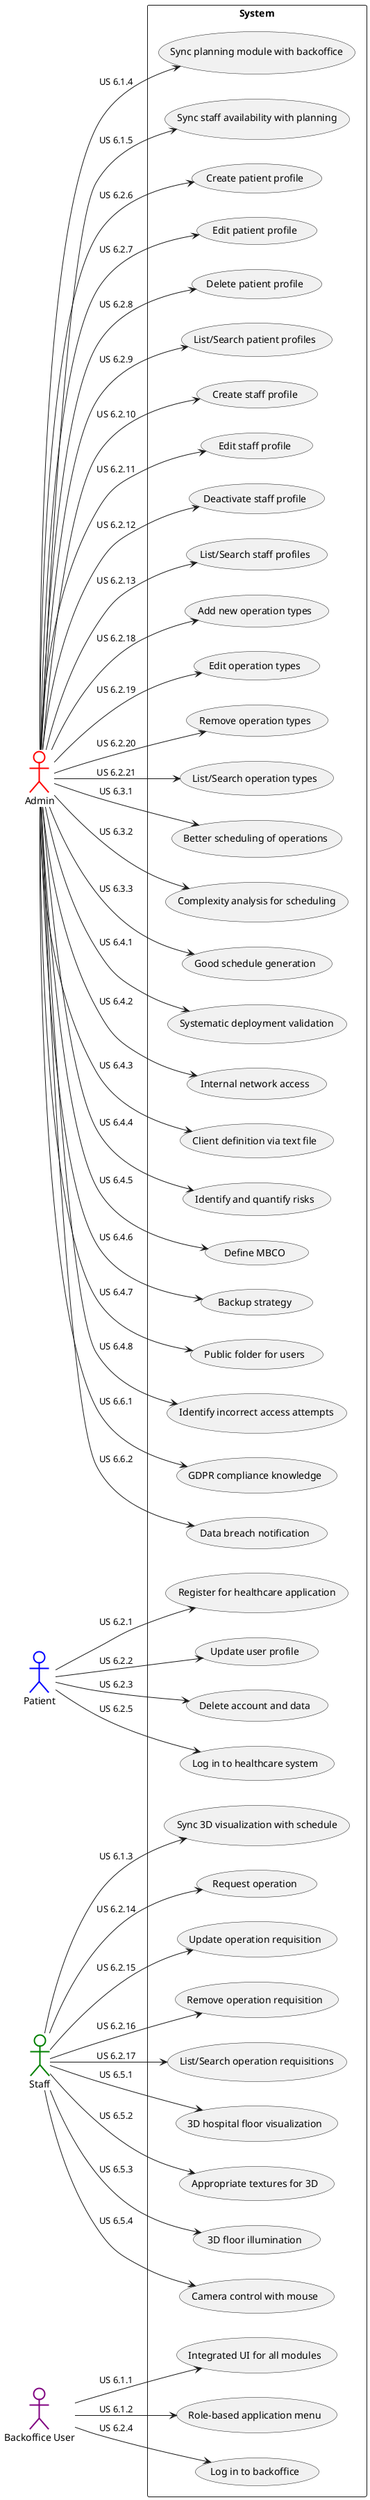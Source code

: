 @startuml use-case-diagram-sprintB

left to right direction

actor "Admin" as AD #white;line:red;line.bold;text:black
actor "Patient" as PA #white;line:blue;line.bold;text:black
actor "Staff" as ST #white;line:green;line.bold;text:black
actor "Backoffice User" as BU #white;line:purple;line.bold;text:black

rectangle System {
    usecase "Integrated UI for all modules" as US6_1_1
    usecase "Role-based application menu" as US6_1_2
    usecase "Sync 3D visualization with schedule" as US6_1_3
    usecase "Sync planning module with backoffice" as US6_1_4
    usecase "Sync staff availability with planning" as US6_1_5
    usecase "Register for healthcare application" as US6_2_1
    usecase "Update user profile" as US6_2_2
    usecase "Delete account and data" as US6_2_3
    usecase "Log in to backoffice" as US6_2_4
    usecase "Log in to healthcare system" as US6_2_5
    usecase "Create patient profile" as US6_2_6
    usecase "Edit patient profile" as US6_2_7
    usecase "Delete patient profile" as US6_2_8
    usecase "List/Search patient profiles" as US6_2_9
    usecase "Create staff profile" as US6_2_10
    usecase "Edit staff profile" as US6_2_11
    usecase "Deactivate staff profile" as US6_2_12
    usecase "List/Search staff profiles" as US6_2_13
    usecase "Request operation" as US6_2_14
    usecase "Update operation requisition" as US6_2_15
    usecase "Remove operation requisition" as US6_2_16
    usecase "List/Search operation requisitions" as US6_2_17
    usecase "Add new operation types" as US6_2_18
    usecase "Edit operation types" as US6_2_19
    usecase "Remove operation types" as US6_2_20
    usecase "List/Search operation types" as US6_2_21
    usecase "Better scheduling of operations" as US6_3_1
    usecase "Complexity analysis for scheduling" as US6_3_2
    usecase "Good schedule generation" as US6_3_3
    usecase "Systematic deployment validation" as US6_4_1
    usecase "Internal network access" as US6_4_2
    usecase "Client definition via text file" as US6_4_3
    usecase "Identify and quantify risks" as US6_4_4
    usecase "Define MBCO" as US6_4_5
    usecase "Backup strategy" as US6_4_6
    usecase "Public folder for users" as US6_4_7
    usecase "Identify incorrect access attempts" as US6_4_8
    usecase "3D hospital floor visualization" as US6_5_1
    usecase "Appropriate textures for 3D" as US6_5_2
    usecase "3D floor illumination" as US6_5_3
    usecase "Camera control with mouse" as US6_5_4
    usecase "GDPR compliance knowledge" as US6_6_1
    usecase "Data breach notification" as US6_6_2
}


BU --> US6_1_1 : "US 6.1.1"
BU --> US6_1_2 : "US 6.1.2"
ST --> US6_1_3 : "US 6.1.3"
AD --> US6_1_4 : "US 6.1.4"
AD --> US6_1_5 : "US 6.1.5"
PA --> US6_2_1 : "US 6.2.1"
PA --> US6_2_2 : "US 6.2.2"
PA --> US6_2_3 : "US 6.2.3"
BU --> US6_2_4 : "US 6.2.4"
PA --> US6_2_5 : "US 6.2.5"
AD --> US6_2_6 : "US 6.2.6"
AD --> US6_2_7 : "US 6.2.7"
AD --> US6_2_8 : "US 6.2.8"
AD --> US6_2_9 : "US 6.2.9"
AD --> US6_2_10 : "US 6.2.10"
AD --> US6_2_11 : "US 6.2.11"
AD --> US6_2_12 : "US 6.2.12"
AD --> US6_2_13 : "US 6.2.13"
ST --> US6_2_14 : "US 6.2.14"
ST --> US6_2_15 : "US 6.2.15"
ST --> US6_2_16 : "US 6.2.16"
ST --> US6_2_17 : "US 6.2.17"
AD --> US6_2_18 : "US 6.2.18"
AD --> US6_2_19 : "US 6.2.19"
AD --> US6_2_20 : "US 6.2.20"
AD --> US6_2_21 : "US 6.2.21"
AD --> US6_3_1 : "US 6.3.1"
AD --> US6_3_2 : "US 6.3.2"
AD --> US6_3_3 : "US 6.3.3"
AD --> US6_4_1 : "US 6.4.1"
AD --> US6_4_2 : "US 6.4.2"
AD --> US6_4_3 : "US 6.4.3"
AD --> US6_4_4 : "US 6.4.4"
AD --> US6_4_5 : "US 6.4.5"
AD --> US6_4_6 : "US 6.4.6"
AD --> US6_4_7 : "US 6.4.7"
AD --> US6_4_8 : "US 6.4.8"
ST --> US6_5_1 : "US 6.5.1"
ST --> US6_5_2 : "US 6.5.2"
ST --> US6_5_3 : "US 6.5.3"
ST --> US6_5_4 : "US 6.5.4"
AD --> US6_6_1 : "US 6.6.1"
AD --> US6_6_2 : "US 6.6.2"

@enduml
